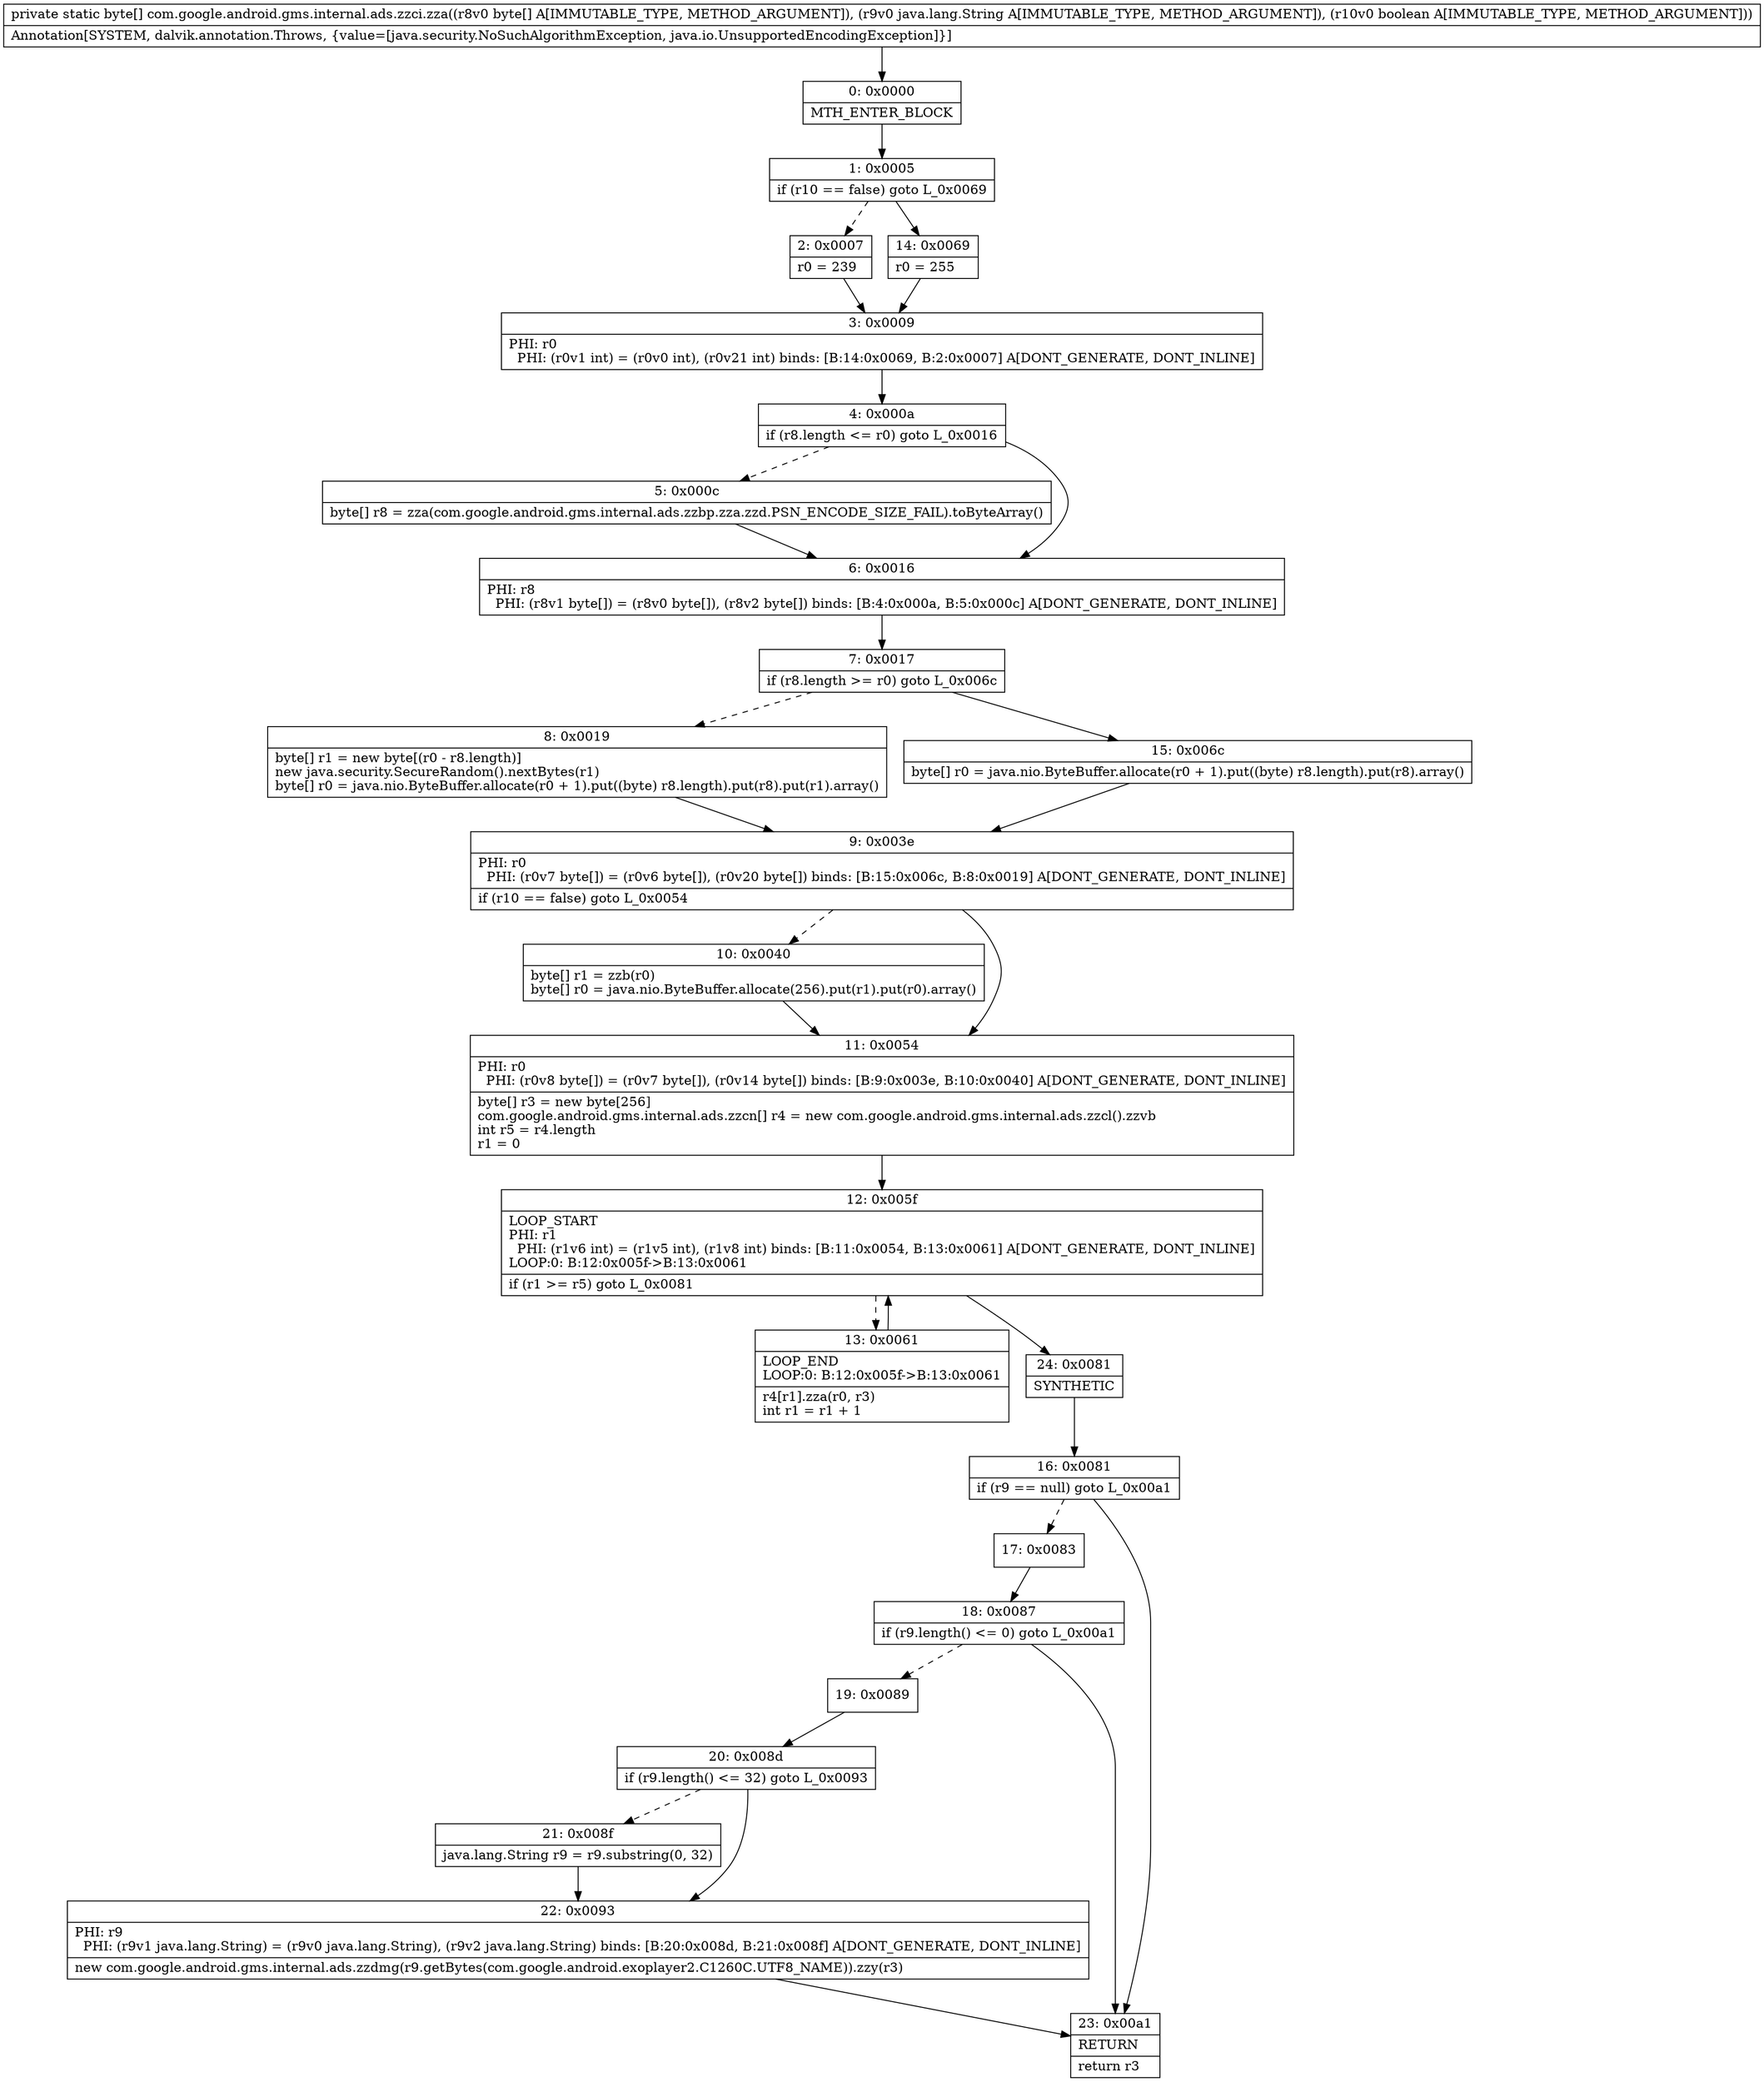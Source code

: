 digraph "CFG forcom.google.android.gms.internal.ads.zzci.zza([BLjava\/lang\/String;Z)[B" {
Node_0 [shape=record,label="{0\:\ 0x0000|MTH_ENTER_BLOCK\l}"];
Node_1 [shape=record,label="{1\:\ 0x0005|if (r10 == false) goto L_0x0069\l}"];
Node_2 [shape=record,label="{2\:\ 0x0007|r0 = 239\l}"];
Node_3 [shape=record,label="{3\:\ 0x0009|PHI: r0 \l  PHI: (r0v1 int) = (r0v0 int), (r0v21 int) binds: [B:14:0x0069, B:2:0x0007] A[DONT_GENERATE, DONT_INLINE]\l}"];
Node_4 [shape=record,label="{4\:\ 0x000a|if (r8.length \<= r0) goto L_0x0016\l}"];
Node_5 [shape=record,label="{5\:\ 0x000c|byte[] r8 = zza(com.google.android.gms.internal.ads.zzbp.zza.zzd.PSN_ENCODE_SIZE_FAIL).toByteArray()\l}"];
Node_6 [shape=record,label="{6\:\ 0x0016|PHI: r8 \l  PHI: (r8v1 byte[]) = (r8v0 byte[]), (r8v2 byte[]) binds: [B:4:0x000a, B:5:0x000c] A[DONT_GENERATE, DONT_INLINE]\l}"];
Node_7 [shape=record,label="{7\:\ 0x0017|if (r8.length \>= r0) goto L_0x006c\l}"];
Node_8 [shape=record,label="{8\:\ 0x0019|byte[] r1 = new byte[(r0 \- r8.length)]\lnew java.security.SecureRandom().nextBytes(r1)\lbyte[] r0 = java.nio.ByteBuffer.allocate(r0 + 1).put((byte) r8.length).put(r8).put(r1).array()\l}"];
Node_9 [shape=record,label="{9\:\ 0x003e|PHI: r0 \l  PHI: (r0v7 byte[]) = (r0v6 byte[]), (r0v20 byte[]) binds: [B:15:0x006c, B:8:0x0019] A[DONT_GENERATE, DONT_INLINE]\l|if (r10 == false) goto L_0x0054\l}"];
Node_10 [shape=record,label="{10\:\ 0x0040|byte[] r1 = zzb(r0)\lbyte[] r0 = java.nio.ByteBuffer.allocate(256).put(r1).put(r0).array()\l}"];
Node_11 [shape=record,label="{11\:\ 0x0054|PHI: r0 \l  PHI: (r0v8 byte[]) = (r0v7 byte[]), (r0v14 byte[]) binds: [B:9:0x003e, B:10:0x0040] A[DONT_GENERATE, DONT_INLINE]\l|byte[] r3 = new byte[256]\lcom.google.android.gms.internal.ads.zzcn[] r4 = new com.google.android.gms.internal.ads.zzcl().zzvb\lint r5 = r4.length\lr1 = 0\l}"];
Node_12 [shape=record,label="{12\:\ 0x005f|LOOP_START\lPHI: r1 \l  PHI: (r1v6 int) = (r1v5 int), (r1v8 int) binds: [B:11:0x0054, B:13:0x0061] A[DONT_GENERATE, DONT_INLINE]\lLOOP:0: B:12:0x005f\-\>B:13:0x0061\l|if (r1 \>= r5) goto L_0x0081\l}"];
Node_13 [shape=record,label="{13\:\ 0x0061|LOOP_END\lLOOP:0: B:12:0x005f\-\>B:13:0x0061\l|r4[r1].zza(r0, r3)\lint r1 = r1 + 1\l}"];
Node_14 [shape=record,label="{14\:\ 0x0069|r0 = 255\l}"];
Node_15 [shape=record,label="{15\:\ 0x006c|byte[] r0 = java.nio.ByteBuffer.allocate(r0 + 1).put((byte) r8.length).put(r8).array()\l}"];
Node_16 [shape=record,label="{16\:\ 0x0081|if (r9 == null) goto L_0x00a1\l}"];
Node_17 [shape=record,label="{17\:\ 0x0083}"];
Node_18 [shape=record,label="{18\:\ 0x0087|if (r9.length() \<= 0) goto L_0x00a1\l}"];
Node_19 [shape=record,label="{19\:\ 0x0089}"];
Node_20 [shape=record,label="{20\:\ 0x008d|if (r9.length() \<= 32) goto L_0x0093\l}"];
Node_21 [shape=record,label="{21\:\ 0x008f|java.lang.String r9 = r9.substring(0, 32)\l}"];
Node_22 [shape=record,label="{22\:\ 0x0093|PHI: r9 \l  PHI: (r9v1 java.lang.String) = (r9v0 java.lang.String), (r9v2 java.lang.String) binds: [B:20:0x008d, B:21:0x008f] A[DONT_GENERATE, DONT_INLINE]\l|new com.google.android.gms.internal.ads.zzdmg(r9.getBytes(com.google.android.exoplayer2.C1260C.UTF8_NAME)).zzy(r3)\l}"];
Node_23 [shape=record,label="{23\:\ 0x00a1|RETURN\l|return r3\l}"];
Node_24 [shape=record,label="{24\:\ 0x0081|SYNTHETIC\l}"];
MethodNode[shape=record,label="{private static byte[] com.google.android.gms.internal.ads.zzci.zza((r8v0 byte[] A[IMMUTABLE_TYPE, METHOD_ARGUMENT]), (r9v0 java.lang.String A[IMMUTABLE_TYPE, METHOD_ARGUMENT]), (r10v0 boolean A[IMMUTABLE_TYPE, METHOD_ARGUMENT]))  | Annotation[SYSTEM, dalvik.annotation.Throws, \{value=[java.security.NoSuchAlgorithmException, java.io.UnsupportedEncodingException]\}]\l}"];
MethodNode -> Node_0;
Node_0 -> Node_1;
Node_1 -> Node_2[style=dashed];
Node_1 -> Node_14;
Node_2 -> Node_3;
Node_3 -> Node_4;
Node_4 -> Node_5[style=dashed];
Node_4 -> Node_6;
Node_5 -> Node_6;
Node_6 -> Node_7;
Node_7 -> Node_8[style=dashed];
Node_7 -> Node_15;
Node_8 -> Node_9;
Node_9 -> Node_10[style=dashed];
Node_9 -> Node_11;
Node_10 -> Node_11;
Node_11 -> Node_12;
Node_12 -> Node_13[style=dashed];
Node_12 -> Node_24;
Node_13 -> Node_12;
Node_14 -> Node_3;
Node_15 -> Node_9;
Node_16 -> Node_17[style=dashed];
Node_16 -> Node_23;
Node_17 -> Node_18;
Node_18 -> Node_19[style=dashed];
Node_18 -> Node_23;
Node_19 -> Node_20;
Node_20 -> Node_21[style=dashed];
Node_20 -> Node_22;
Node_21 -> Node_22;
Node_22 -> Node_23;
Node_24 -> Node_16;
}

